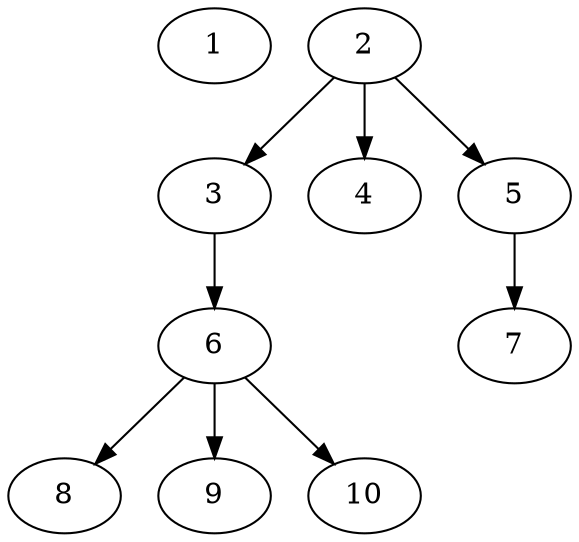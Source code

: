 // DAG automatically generated by daggen at Thu Oct  3 13:58:05 2019
// ./daggen --dot -n 10 --ccr 0.5 --fat 0.5 --regular 0.5 --density 0.5 --mindata 5242880 --maxdata 52428800 
digraph G {
  1 [size="57831424", alpha="0.15", expect_size="28915712"] 
  2 [size="37898240", alpha="0.03", expect_size="18949120"] 
  2 -> 3 [size ="18949120"]
  2 -> 4 [size ="18949120"]
  2 -> 5 [size ="18949120"]
  3 [size="83701760", alpha="0.16", expect_size="41850880"] 
  3 -> 6 [size ="41850880"]
  4 [size="26793984", alpha="0.17", expect_size="13396992"] 
  5 [size="80904192", alpha="0.13", expect_size="40452096"] 
  5 -> 7 [size ="40452096"]
  6 [size="14651392", alpha="0.01", expect_size="7325696"] 
  6 -> 8 [size ="7325696"]
  6 -> 9 [size ="7325696"]
  6 -> 10 [size ="7325696"]
  7 [size="32350208", alpha="0.09", expect_size="16175104"] 
  8 [size="80009216", alpha="0.05", expect_size="40004608"] 
  9 [size="68141056", alpha="0.10", expect_size="34070528"] 
  10 [size="12326912", alpha="0.15", expect_size="6163456"] 
}
